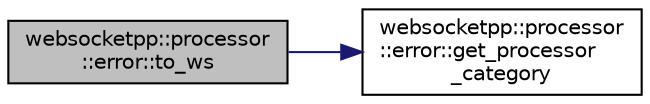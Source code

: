 digraph "websocketpp::processor::error::to_ws"
{
  edge [fontname="Helvetica",fontsize="10",labelfontname="Helvetica",labelfontsize="10"];
  node [fontname="Helvetica",fontsize="10",shape=record];
  rankdir="LR";
  Node0 [label="websocketpp::processor\l::error::to_ws",height=0.2,width=0.4,color="black", fillcolor="grey75", style="filled", fontcolor="black"];
  Node0 -> Node1 [color="midnightblue",fontsize="10",style="solid",fontname="Helvetica"];
  Node1 [label="websocketpp::processor\l::error::get_processor\l_category",height=0.2,width=0.4,color="black", fillcolor="white", style="filled",URL="$namespacewebsocketpp_1_1processor_1_1error.html#ae06f6461fb27d8c8e0358c413e1d32b4",tooltip="Get a reference to a static copy of the processor error category. "];
}
